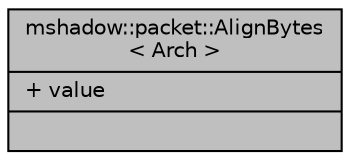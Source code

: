 digraph "mshadow::packet::AlignBytes&lt; Arch &gt;"
{
 // LATEX_PDF_SIZE
  edge [fontname="Helvetica",fontsize="10",labelfontname="Helvetica",labelfontsize="10"];
  node [fontname="Helvetica",fontsize="10",shape=record];
  Node1 [label="{mshadow::packet::AlignBytes\l\< Arch \>\n|+ value\l|}",height=0.2,width=0.4,color="black", fillcolor="grey75", style="filled", fontcolor="black",tooltip=" "];
}
